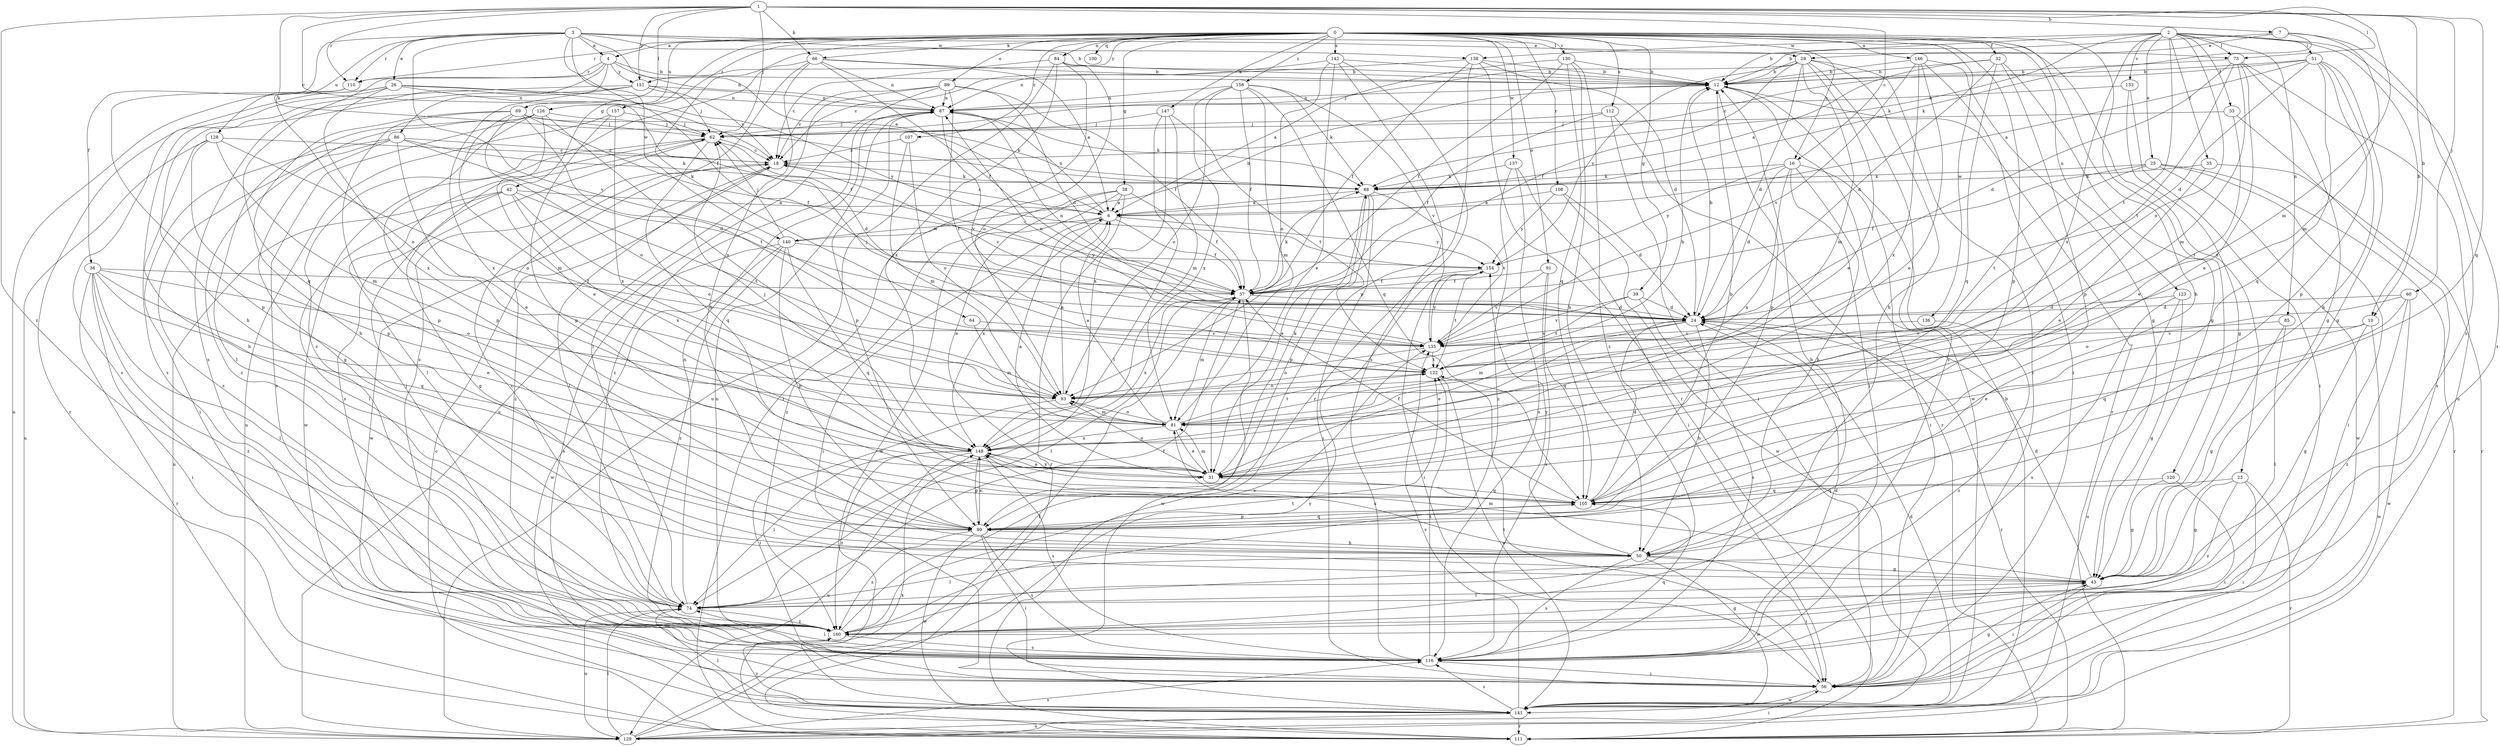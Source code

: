 strict digraph  {
0;
1;
2;
3;
4;
6;
7;
10;
12;
16;
18;
23;
24;
25;
26;
29;
31;
32;
33;
35;
36;
37;
38;
39;
42;
43;
50;
51;
56;
60;
62;
64;
66;
68;
69;
73;
74;
81;
84;
85;
86;
87;
89;
91;
93;
99;
100;
105;
107;
108;
110;
111;
112;
116;
120;
122;
123;
126;
128;
129;
130;
133;
135;
136;
137;
138;
140;
141;
142;
146;
147;
148;
151;
154;
157;
158;
160;
0 -> 4  [label=a];
0 -> 16  [label=c];
0 -> 23  [label=d];
0 -> 32  [label=f];
0 -> 38  [label=g];
0 -> 39  [label=g];
0 -> 42  [label=g];
0 -> 50  [label=h];
0 -> 64  [label=k];
0 -> 66  [label=k];
0 -> 84  [label=n];
0 -> 89  [label=o];
0 -> 91  [label=o];
0 -> 99  [label=p];
0 -> 100  [label=q];
0 -> 107  [label=r];
0 -> 108  [label=r];
0 -> 110  [label=r];
0 -> 112  [label=s];
0 -> 120  [label=t];
0 -> 123  [label=u];
0 -> 126  [label=u];
0 -> 130  [label=v];
0 -> 136  [label=w];
0 -> 137  [label=w];
0 -> 142  [label=x];
0 -> 146  [label=x];
0 -> 147  [label=x];
0 -> 151  [label=y];
0 -> 157  [label=z];
0 -> 158  [label=z];
1 -> 7  [label=b];
1 -> 10  [label=b];
1 -> 16  [label=c];
1 -> 18  [label=c];
1 -> 60  [label=j];
1 -> 62  [label=j];
1 -> 66  [label=k];
1 -> 68  [label=k];
1 -> 69  [label=l];
1 -> 73  [label=l];
1 -> 81  [label=m];
1 -> 105  [label=q];
1 -> 110  [label=r];
1 -> 151  [label=y];
1 -> 160  [label=z];
2 -> 10  [label=b];
2 -> 12  [label=b];
2 -> 25  [label=e];
2 -> 33  [label=f];
2 -> 35  [label=f];
2 -> 51  [label=i];
2 -> 68  [label=k];
2 -> 73  [label=l];
2 -> 85  [label=n];
2 -> 93  [label=o];
2 -> 116  [label=s];
2 -> 122  [label=t];
2 -> 133  [label=v];
2 -> 138  [label=w];
2 -> 148  [label=x];
3 -> 4  [label=a];
3 -> 6  [label=a];
3 -> 12  [label=b];
3 -> 26  [label=e];
3 -> 29  [label=e];
3 -> 36  [label=f];
3 -> 37  [label=f];
3 -> 73  [label=l];
3 -> 110  [label=r];
3 -> 128  [label=u];
3 -> 135  [label=v];
3 -> 138  [label=w];
3 -> 140  [label=w];
4 -> 12  [label=b];
4 -> 86  [label=n];
4 -> 87  [label=n];
4 -> 105  [label=q];
4 -> 110  [label=r];
4 -> 116  [label=s];
4 -> 151  [label=y];
6 -> 18  [label=c];
6 -> 37  [label=f];
6 -> 56  [label=i];
6 -> 87  [label=n];
6 -> 140  [label=w];
6 -> 148  [label=x];
6 -> 154  [label=y];
7 -> 12  [label=b];
7 -> 29  [label=e];
7 -> 68  [label=k];
7 -> 81  [label=m];
7 -> 160  [label=z];
10 -> 31  [label=e];
10 -> 43  [label=g];
10 -> 135  [label=v];
10 -> 141  [label=w];
12 -> 87  [label=n];
12 -> 99  [label=p];
12 -> 111  [label=r];
12 -> 141  [label=w];
16 -> 24  [label=d];
16 -> 50  [label=h];
16 -> 56  [label=i];
16 -> 68  [label=k];
16 -> 74  [label=l];
16 -> 148  [label=x];
16 -> 154  [label=y];
18 -> 68  [label=k];
18 -> 74  [label=l];
18 -> 141  [label=w];
18 -> 160  [label=z];
23 -> 43  [label=g];
23 -> 56  [label=i];
23 -> 105  [label=q];
23 -> 111  [label=r];
23 -> 160  [label=z];
24 -> 12  [label=b];
24 -> 18  [label=c];
24 -> 31  [label=e];
24 -> 50  [label=h];
24 -> 81  [label=m];
24 -> 87  [label=n];
24 -> 111  [label=r];
24 -> 135  [label=v];
25 -> 37  [label=f];
25 -> 56  [label=i];
25 -> 68  [label=k];
25 -> 111  [label=r];
25 -> 122  [label=t];
25 -> 141  [label=w];
26 -> 37  [label=f];
26 -> 87  [label=n];
26 -> 111  [label=r];
26 -> 116  [label=s];
26 -> 129  [label=u];
26 -> 148  [label=x];
26 -> 154  [label=y];
29 -> 12  [label=b];
29 -> 24  [label=d];
29 -> 31  [label=e];
29 -> 37  [label=f];
29 -> 50  [label=h];
29 -> 56  [label=i];
29 -> 62  [label=j];
29 -> 81  [label=m];
29 -> 116  [label=s];
29 -> 154  [label=y];
31 -> 6  [label=a];
31 -> 68  [label=k];
31 -> 81  [label=m];
31 -> 93  [label=o];
31 -> 105  [label=q];
31 -> 148  [label=x];
32 -> 6  [label=a];
32 -> 12  [label=b];
32 -> 24  [label=d];
32 -> 43  [label=g];
32 -> 99  [label=p];
32 -> 105  [label=q];
33 -> 31  [label=e];
33 -> 62  [label=j];
33 -> 116  [label=s];
35 -> 31  [label=e];
35 -> 68  [label=k];
35 -> 111  [label=r];
36 -> 31  [label=e];
36 -> 37  [label=f];
36 -> 56  [label=i];
36 -> 74  [label=l];
36 -> 93  [label=o];
36 -> 105  [label=q];
36 -> 111  [label=r];
36 -> 160  [label=z];
37 -> 24  [label=d];
37 -> 68  [label=k];
37 -> 74  [label=l];
37 -> 81  [label=m];
37 -> 141  [label=w];
37 -> 148  [label=x];
38 -> 6  [label=a];
38 -> 31  [label=e];
38 -> 37  [label=f];
38 -> 111  [label=r];
38 -> 141  [label=w];
38 -> 160  [label=z];
39 -> 24  [label=d];
39 -> 116  [label=s];
39 -> 122  [label=t];
39 -> 135  [label=v];
42 -> 6  [label=a];
42 -> 43  [label=g];
42 -> 74  [label=l];
42 -> 93  [label=o];
42 -> 122  [label=t];
42 -> 129  [label=u];
42 -> 148  [label=x];
43 -> 24  [label=d];
43 -> 56  [label=i];
43 -> 74  [label=l];
43 -> 81  [label=m];
50 -> 43  [label=g];
50 -> 56  [label=i];
50 -> 74  [label=l];
50 -> 116  [label=s];
50 -> 141  [label=w];
50 -> 148  [label=x];
50 -> 154  [label=y];
51 -> 6  [label=a];
51 -> 12  [label=b];
51 -> 18  [label=c];
51 -> 24  [label=d];
51 -> 43  [label=g];
51 -> 50  [label=h];
51 -> 99  [label=p];
51 -> 105  [label=q];
56 -> 43  [label=g];
56 -> 87  [label=n];
56 -> 122  [label=t];
56 -> 141  [label=w];
60 -> 24  [label=d];
60 -> 93  [label=o];
60 -> 105  [label=q];
60 -> 141  [label=w];
60 -> 160  [label=z];
62 -> 18  [label=c];
62 -> 24  [label=d];
62 -> 74  [label=l];
62 -> 105  [label=q];
62 -> 116  [label=s];
62 -> 141  [label=w];
64 -> 81  [label=m];
64 -> 135  [label=v];
66 -> 6  [label=a];
66 -> 12  [label=b];
66 -> 37  [label=f];
66 -> 50  [label=h];
66 -> 87  [label=n];
66 -> 116  [label=s];
66 -> 160  [label=z];
68 -> 6  [label=a];
68 -> 31  [label=e];
68 -> 56  [label=i];
68 -> 99  [label=p];
68 -> 135  [label=v];
69 -> 37  [label=f];
69 -> 50  [label=h];
69 -> 62  [label=j];
69 -> 68  [label=k];
69 -> 81  [label=m];
69 -> 93  [label=o];
69 -> 99  [label=p];
69 -> 122  [label=t];
73 -> 12  [label=b];
73 -> 24  [label=d];
73 -> 31  [label=e];
73 -> 43  [label=g];
73 -> 81  [label=m];
73 -> 122  [label=t];
73 -> 129  [label=u];
74 -> 18  [label=c];
74 -> 37  [label=f];
74 -> 87  [label=n];
74 -> 129  [label=u];
74 -> 160  [label=z];
81 -> 6  [label=a];
81 -> 31  [label=e];
81 -> 93  [label=o];
81 -> 122  [label=t];
81 -> 148  [label=x];
84 -> 12  [label=b];
84 -> 18  [label=c];
84 -> 93  [label=o];
84 -> 111  [label=r];
84 -> 129  [label=u];
84 -> 148  [label=x];
85 -> 43  [label=g];
85 -> 74  [label=l];
85 -> 135  [label=v];
86 -> 18  [label=c];
86 -> 24  [label=d];
86 -> 31  [label=e];
86 -> 43  [label=g];
86 -> 56  [label=i];
86 -> 68  [label=k];
86 -> 160  [label=z];
87 -> 62  [label=j];
87 -> 68  [label=k];
87 -> 99  [label=p];
87 -> 135  [label=v];
87 -> 160  [label=z];
89 -> 18  [label=c];
89 -> 24  [label=d];
89 -> 37  [label=f];
89 -> 74  [label=l];
89 -> 87  [label=n];
89 -> 122  [label=t];
89 -> 129  [label=u];
91 -> 37  [label=f];
91 -> 105  [label=q];
91 -> 116  [label=s];
91 -> 135  [label=v];
93 -> 6  [label=a];
93 -> 12  [label=b];
93 -> 56  [label=i];
93 -> 81  [label=m];
99 -> 50  [label=h];
99 -> 56  [label=i];
99 -> 105  [label=q];
99 -> 116  [label=s];
99 -> 141  [label=w];
99 -> 148  [label=x];
99 -> 160  [label=z];
105 -> 12  [label=b];
105 -> 24  [label=d];
105 -> 37  [label=f];
105 -> 99  [label=p];
105 -> 148  [label=x];
107 -> 18  [label=c];
107 -> 81  [label=m];
107 -> 93  [label=o];
108 -> 6  [label=a];
108 -> 24  [label=d];
108 -> 141  [label=w];
108 -> 154  [label=y];
110 -> 93  [label=o];
110 -> 99  [label=p];
111 -> 18  [label=c];
111 -> 148  [label=x];
112 -> 37  [label=f];
112 -> 56  [label=i];
112 -> 62  [label=j];
112 -> 111  [label=r];
116 -> 24  [label=d];
116 -> 56  [label=i];
116 -> 74  [label=l];
116 -> 105  [label=q];
116 -> 122  [label=t];
120 -> 43  [label=g];
120 -> 56  [label=i];
120 -> 105  [label=q];
122 -> 93  [label=o];
122 -> 141  [label=w];
123 -> 24  [label=d];
123 -> 43  [label=g];
123 -> 116  [label=s];
123 -> 129  [label=u];
126 -> 31  [label=e];
126 -> 62  [label=j];
126 -> 74  [label=l];
126 -> 93  [label=o];
126 -> 99  [label=p];
126 -> 116  [label=s];
126 -> 160  [label=z];
128 -> 18  [label=c];
128 -> 50  [label=h];
128 -> 81  [label=m];
128 -> 93  [label=o];
128 -> 99  [label=p];
128 -> 129  [label=u];
129 -> 37  [label=f];
129 -> 56  [label=i];
129 -> 74  [label=l];
129 -> 116  [label=s];
129 -> 154  [label=y];
130 -> 6  [label=a];
130 -> 12  [label=b];
130 -> 37  [label=f];
130 -> 50  [label=h];
130 -> 105  [label=q];
130 -> 160  [label=z];
133 -> 43  [label=g];
133 -> 56  [label=i];
133 -> 87  [label=n];
135 -> 62  [label=j];
135 -> 87  [label=n];
135 -> 93  [label=o];
135 -> 122  [label=t];
135 -> 154  [label=y];
136 -> 116  [label=s];
136 -> 135  [label=v];
137 -> 56  [label=i];
137 -> 68  [label=k];
137 -> 116  [label=s];
137 -> 160  [label=z];
138 -> 12  [label=b];
138 -> 24  [label=d];
138 -> 37  [label=f];
138 -> 87  [label=n];
138 -> 99  [label=p];
138 -> 111  [label=r];
140 -> 12  [label=b];
140 -> 62  [label=j];
140 -> 99  [label=p];
140 -> 105  [label=q];
140 -> 116  [label=s];
140 -> 141  [label=w];
140 -> 154  [label=y];
140 -> 160  [label=z];
141 -> 12  [label=b];
141 -> 24  [label=d];
141 -> 74  [label=l];
141 -> 111  [label=r];
141 -> 116  [label=s];
141 -> 129  [label=u];
141 -> 135  [label=v];
141 -> 160  [label=z];
142 -> 12  [label=b];
142 -> 18  [label=c];
142 -> 31  [label=e];
142 -> 93  [label=o];
142 -> 111  [label=r];
142 -> 116  [label=s];
146 -> 12  [label=b];
146 -> 31  [label=e];
146 -> 43  [label=g];
146 -> 56  [label=i];
146 -> 135  [label=v];
146 -> 148  [label=x];
147 -> 62  [label=j];
147 -> 74  [label=l];
147 -> 81  [label=m];
147 -> 122  [label=t];
147 -> 148  [label=x];
148 -> 31  [label=e];
148 -> 62  [label=j];
148 -> 74  [label=l];
148 -> 99  [label=p];
148 -> 116  [label=s];
148 -> 129  [label=u];
148 -> 160  [label=z];
151 -> 18  [label=c];
151 -> 50  [label=h];
151 -> 62  [label=j];
151 -> 87  [label=n];
151 -> 116  [label=s];
151 -> 148  [label=x];
154 -> 37  [label=f];
154 -> 56  [label=i];
154 -> 122  [label=t];
157 -> 62  [label=j];
157 -> 99  [label=p];
157 -> 129  [label=u];
157 -> 148  [label=x];
158 -> 37  [label=f];
158 -> 68  [label=k];
158 -> 81  [label=m];
158 -> 87  [label=n];
158 -> 93  [label=o];
158 -> 105  [label=q];
158 -> 135  [label=v];
158 -> 148  [label=x];
160 -> 12  [label=b];
160 -> 43  [label=g];
160 -> 62  [label=j];
160 -> 116  [label=s];
160 -> 122  [label=t];
160 -> 135  [label=v];
}
